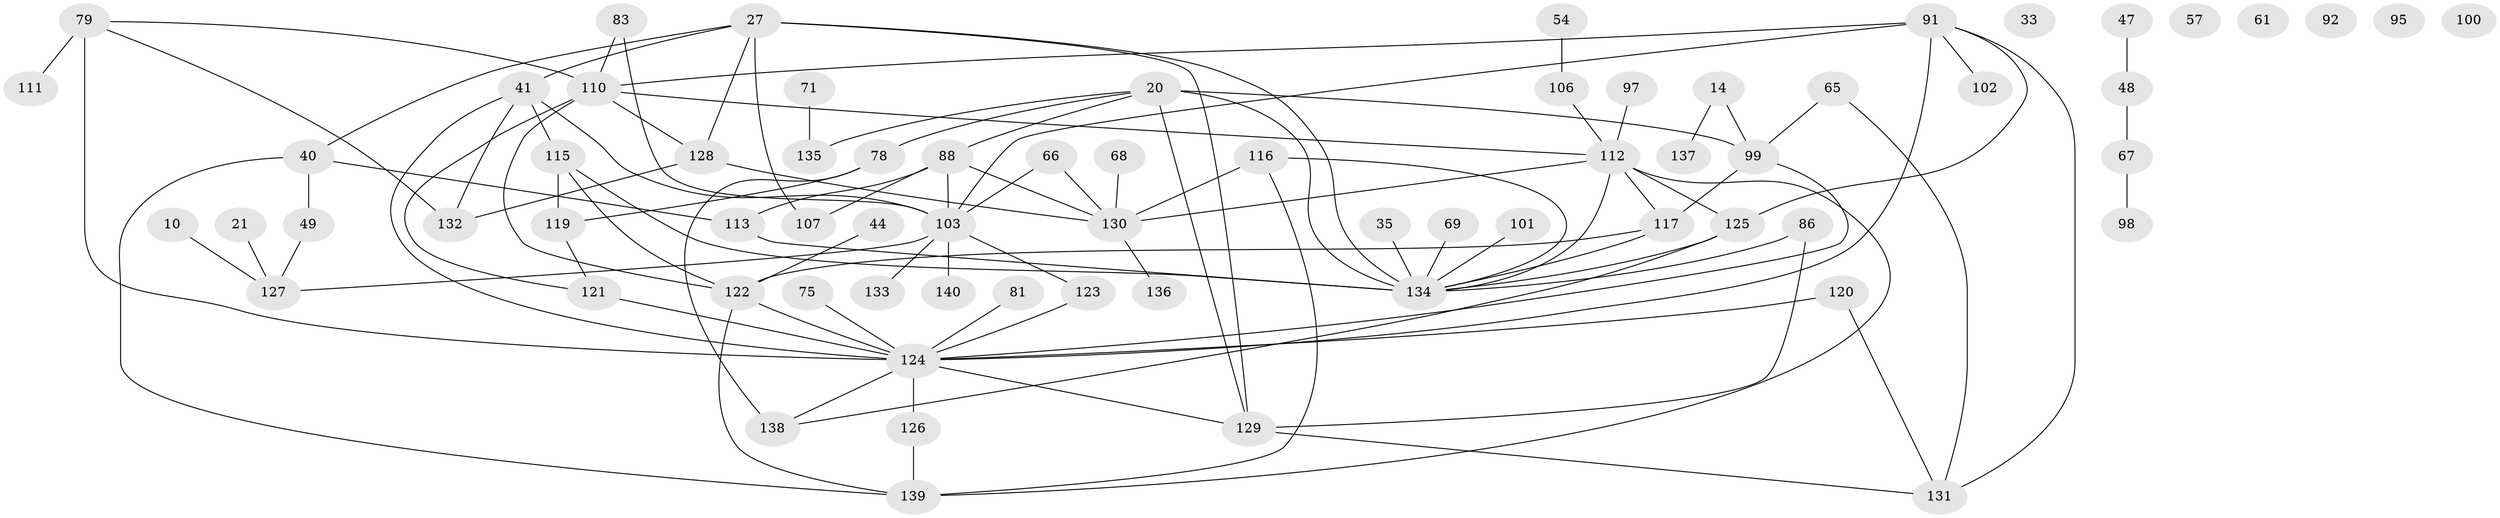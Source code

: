 // original degree distribution, {6: 0.014285714285714285, 3: 0.22857142857142856, 1: 0.2, 5: 0.12857142857142856, 2: 0.21428571428571427, 4: 0.17142857142857143, 0: 0.04285714285714286}
// Generated by graph-tools (version 1.1) at 2025/42/03/04/25 21:42:24]
// undirected, 70 vertices, 103 edges
graph export_dot {
graph [start="1"]
  node [color=gray90,style=filled];
  10 [super="+3"];
  14;
  20 [super="+1"];
  21;
  27 [super="+17"];
  33;
  35;
  40 [super="+34"];
  41 [super="+18"];
  44;
  47;
  48;
  49 [super="+4"];
  54;
  57;
  61;
  65;
  66;
  67;
  68;
  69;
  71;
  75;
  78 [super="+15"];
  79 [super="+28"];
  81 [super="+70"];
  83 [super="+74"];
  86;
  88;
  91 [super="+38"];
  92;
  95;
  97;
  98;
  99 [super="+26"];
  100;
  101;
  102;
  103 [super="+7+32"];
  106;
  107;
  110 [super="+104"];
  111;
  112 [super="+76+89+90"];
  113 [super="+109"];
  115 [super="+82"];
  116;
  117 [super="+58"];
  119;
  120 [super="+22"];
  121 [super="+105"];
  122 [super="+51+84"];
  123;
  124 [super="+43+55+114"];
  125 [super="+94"];
  126;
  127;
  128 [super="+16"];
  129 [super="+9"];
  130 [super="+80"];
  131;
  132 [super="+85+73"];
  133;
  134 [super="+64+118+108"];
  135 [super="+5"];
  136;
  137;
  138;
  139 [super="+77"];
  140;
  10 -- 127;
  14 -- 99;
  14 -- 137;
  20 -- 99 [weight=2];
  20 -- 78 [weight=2];
  20 -- 129;
  20 -- 88;
  20 -- 135;
  20 -- 134 [weight=2];
  21 -- 127;
  27 -- 107;
  27 -- 41;
  27 -- 134 [weight=3];
  27 -- 128;
  27 -- 129;
  27 -- 40 [weight=2];
  35 -- 134;
  40 -- 113;
  40 -- 49;
  40 -- 139;
  41 -- 115;
  41 -- 103;
  41 -- 124;
  41 -- 132;
  44 -- 122;
  47 -- 48;
  48 -- 67;
  49 -- 127;
  54 -- 106;
  65 -- 131;
  65 -- 99;
  66 -- 130;
  66 -- 103;
  67 -- 98;
  68 -- 130;
  69 -- 134;
  71 -- 135;
  75 -- 124;
  78 -- 119;
  78 -- 138 [weight=2];
  79 -- 111;
  79 -- 124 [weight=2];
  79 -- 110;
  79 -- 132;
  81 -- 124 [weight=2];
  83 -- 110;
  83 -- 103;
  86 -- 129;
  86 -- 134;
  88 -- 107;
  88 -- 113;
  88 -- 103;
  88 -- 130;
  91 -- 102;
  91 -- 103;
  91 -- 124 [weight=2];
  91 -- 131;
  91 -- 110;
  91 -- 125;
  97 -- 112;
  99 -- 117;
  99 -- 124;
  101 -- 134;
  103 -- 133;
  103 -- 140;
  103 -- 123;
  103 -- 127;
  106 -- 112;
  110 -- 128;
  110 -- 122 [weight=2];
  110 -- 121;
  110 -- 112;
  112 -- 117 [weight=2];
  112 -- 134 [weight=3];
  112 -- 139;
  112 -- 130;
  112 -- 125 [weight=2];
  113 -- 134;
  115 -- 122;
  115 -- 119;
  115 -- 134 [weight=2];
  116 -- 130;
  116 -- 134;
  116 -- 139;
  117 -- 122;
  117 -- 134;
  119 -- 121;
  120 -- 131;
  120 -- 124;
  121 -- 124 [weight=2];
  122 -- 139;
  122 -- 124;
  123 -- 124;
  124 -- 129;
  124 -- 138;
  124 -- 126;
  125 -- 138;
  125 -- 134;
  126 -- 139;
  128 -- 130 [weight=2];
  128 -- 132;
  129 -- 131;
  130 -- 136;
}
